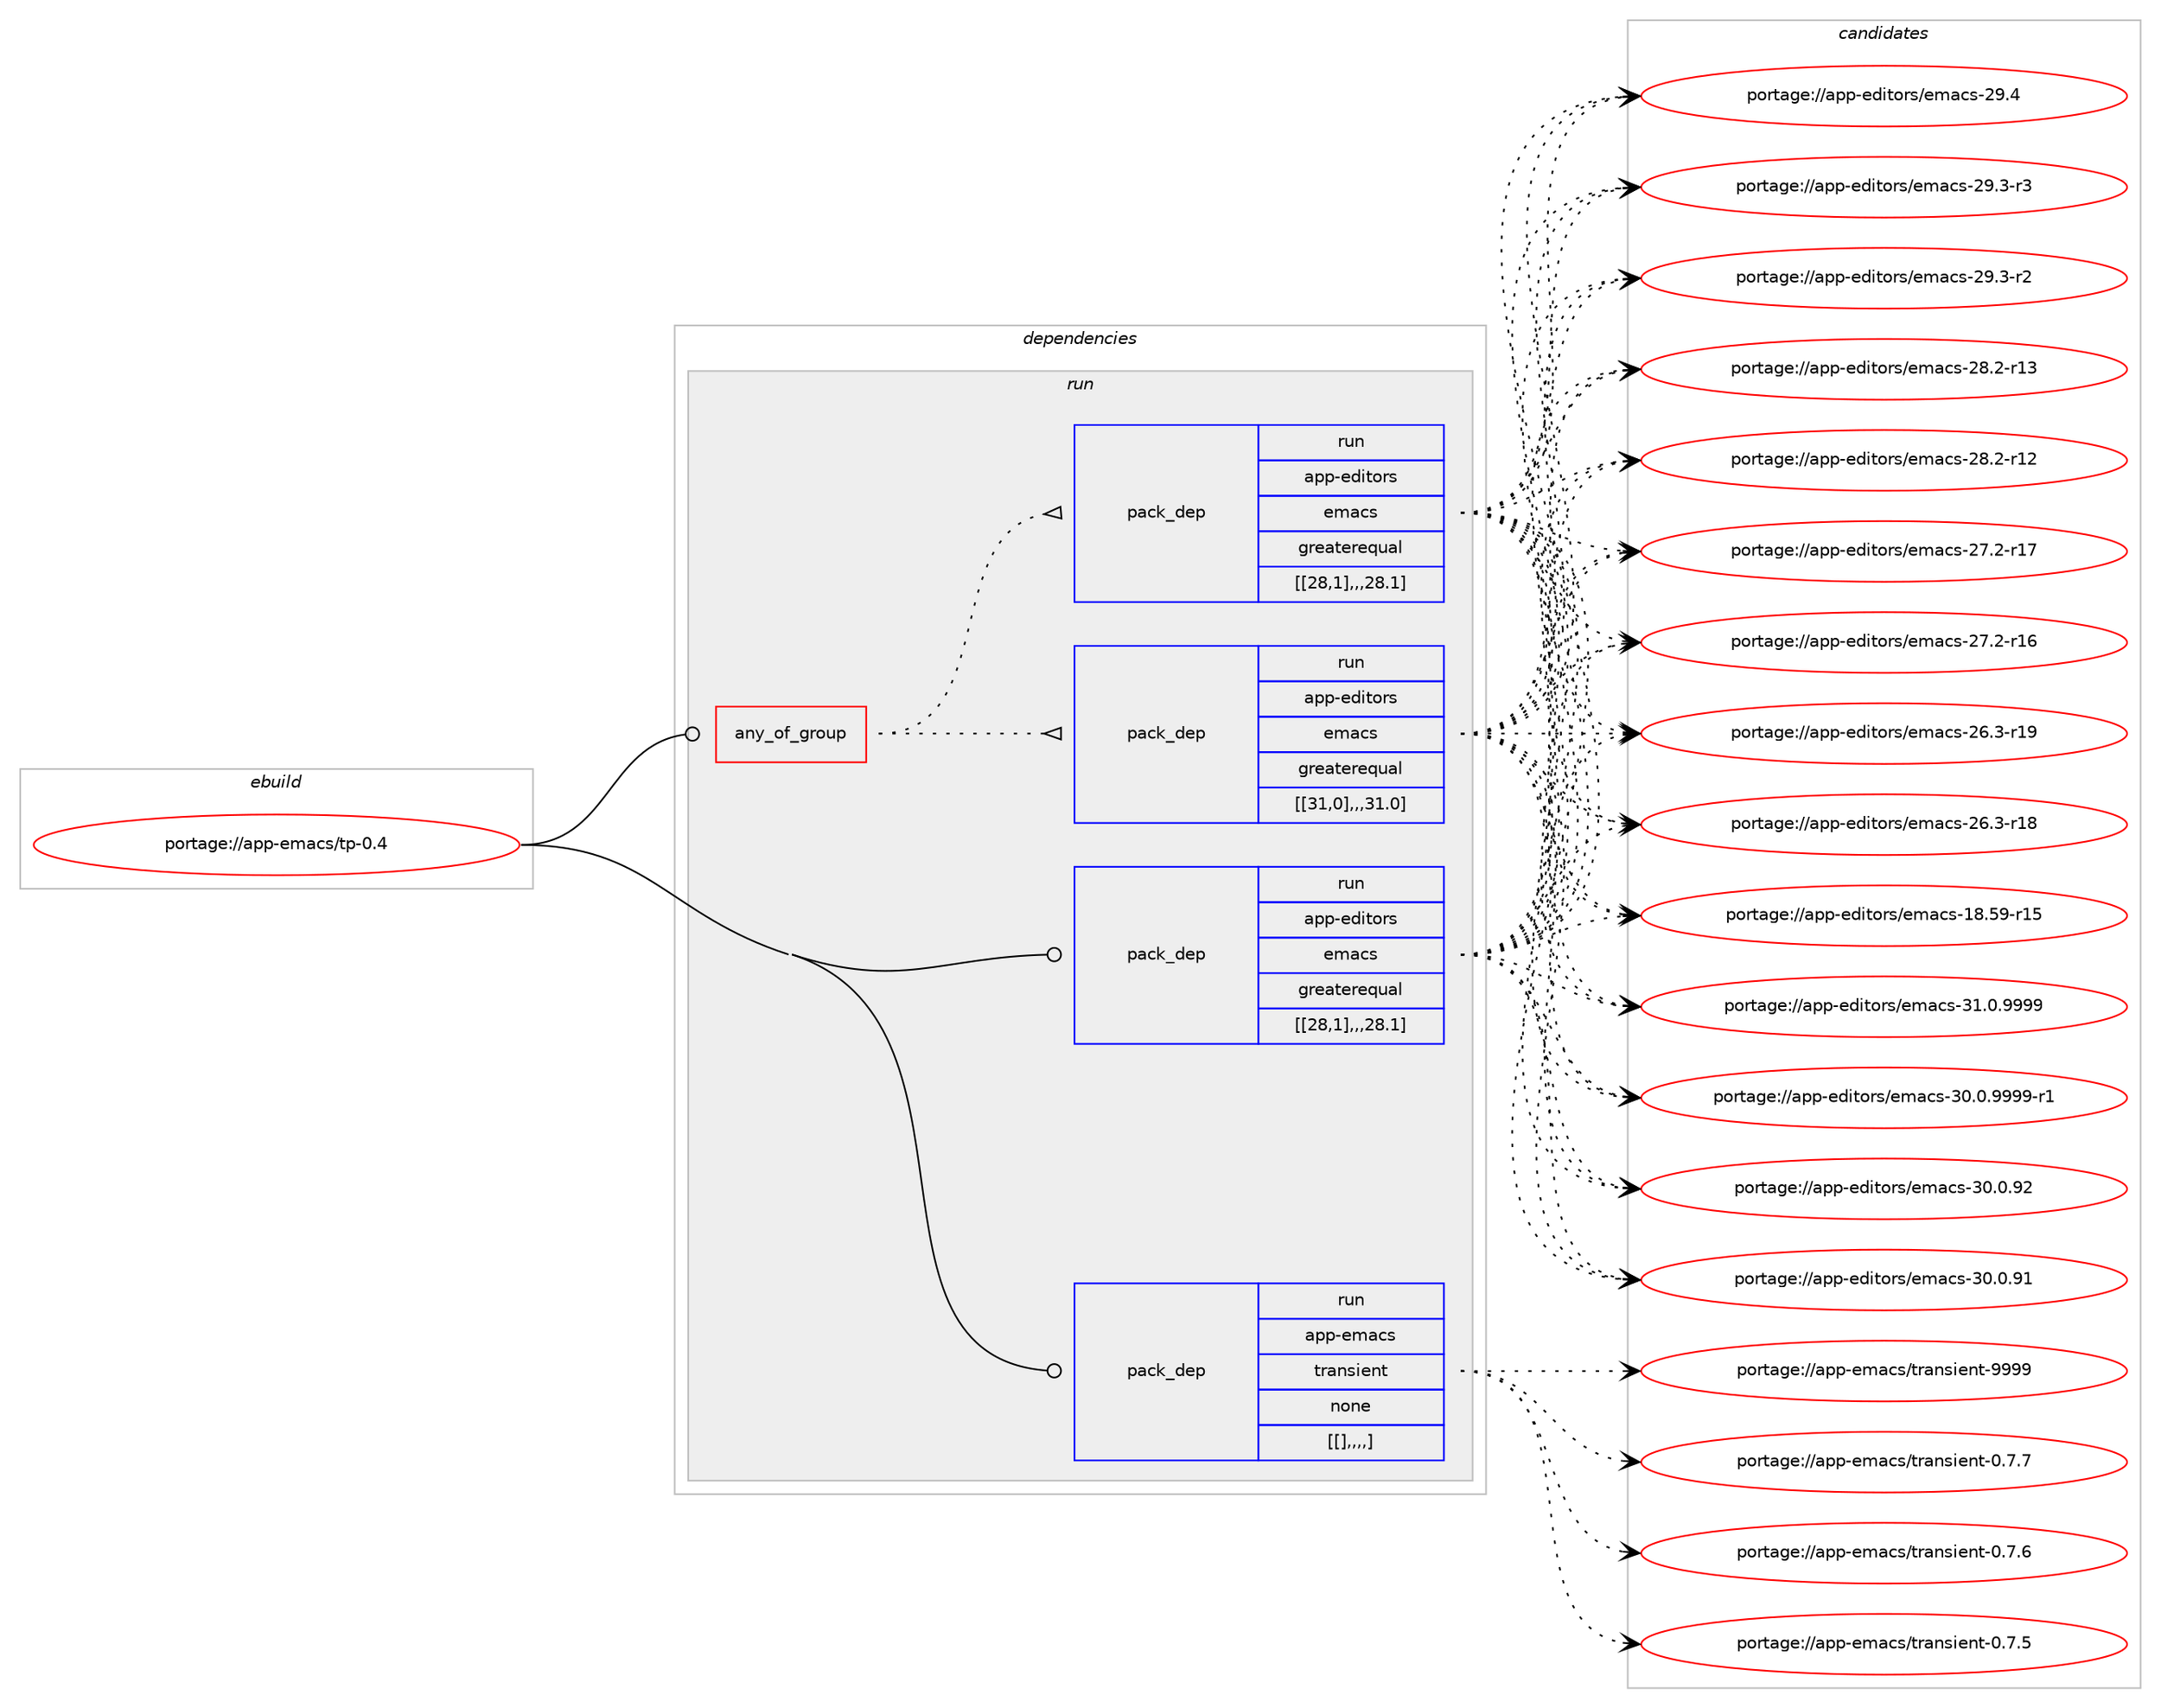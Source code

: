 digraph prolog {

# *************
# Graph options
# *************

newrank=true;
concentrate=true;
compound=true;
graph [rankdir=LR,fontname=Helvetica,fontsize=10,ranksep=1.5];#, ranksep=2.5, nodesep=0.2];
edge  [arrowhead=vee];
node  [fontname=Helvetica,fontsize=10];

# **********
# The ebuild
# **********

subgraph cluster_leftcol {
color=gray;
label=<<i>ebuild</i>>;
id [label="portage://app-emacs/tp-0.4", color=red, width=4, href="../app-emacs/tp-0.4.svg"];
}

# ****************
# The dependencies
# ****************

subgraph cluster_midcol {
color=gray;
label=<<i>dependencies</i>>;
subgraph cluster_compile {
fillcolor="#eeeeee";
style=filled;
label=<<i>compile</i>>;
}
subgraph cluster_compileandrun {
fillcolor="#eeeeee";
style=filled;
label=<<i>compile and run</i>>;
}
subgraph cluster_run {
fillcolor="#eeeeee";
style=filled;
label=<<i>run</i>>;
subgraph any121 {
dependency24188 [label=<<TABLE BORDER="0" CELLBORDER="1" CELLSPACING="0" CELLPADDING="4"><TR><TD CELLPADDING="10">any_of_group</TD></TR></TABLE>>, shape=none, color=red];subgraph pack17437 {
dependency24190 [label=<<TABLE BORDER="0" CELLBORDER="1" CELLSPACING="0" CELLPADDING="4" WIDTH="220"><TR><TD ROWSPAN="6" CELLPADDING="30">pack_dep</TD></TR><TR><TD WIDTH="110">run</TD></TR><TR><TD>app-editors</TD></TR><TR><TD>emacs</TD></TR><TR><TD>greaterequal</TD></TR><TR><TD>[[31,0],,,31.0]</TD></TR></TABLE>>, shape=none, color=blue];
}
dependency24188:e -> dependency24190:w [weight=20,style="dotted",arrowhead="oinv"];
subgraph pack17439 {
dependency24191 [label=<<TABLE BORDER="0" CELLBORDER="1" CELLSPACING="0" CELLPADDING="4" WIDTH="220"><TR><TD ROWSPAN="6" CELLPADDING="30">pack_dep</TD></TR><TR><TD WIDTH="110">run</TD></TR><TR><TD>app-editors</TD></TR><TR><TD>emacs</TD></TR><TR><TD>greaterequal</TD></TR><TR><TD>[[28,1],,,28.1]</TD></TR></TABLE>>, shape=none, color=blue];
}
dependency24188:e -> dependency24191:w [weight=20,style="dotted",arrowhead="oinv"];
}
id:e -> dependency24188:w [weight=20,style="solid",arrowhead="odot"];
subgraph pack17442 {
dependency24195 [label=<<TABLE BORDER="0" CELLBORDER="1" CELLSPACING="0" CELLPADDING="4" WIDTH="220"><TR><TD ROWSPAN="6" CELLPADDING="30">pack_dep</TD></TR><TR><TD WIDTH="110">run</TD></TR><TR><TD>app-editors</TD></TR><TR><TD>emacs</TD></TR><TR><TD>greaterequal</TD></TR><TR><TD>[[28,1],,,28.1]</TD></TR></TABLE>>, shape=none, color=blue];
}
id:e -> dependency24195:w [weight=20,style="solid",arrowhead="odot"];
subgraph pack17444 {
dependency24197 [label=<<TABLE BORDER="0" CELLBORDER="1" CELLSPACING="0" CELLPADDING="4" WIDTH="220"><TR><TD ROWSPAN="6" CELLPADDING="30">pack_dep</TD></TR><TR><TD WIDTH="110">run</TD></TR><TR><TD>app-emacs</TD></TR><TR><TD>transient</TD></TR><TR><TD>none</TD></TR><TR><TD>[[],,,,]</TD></TR></TABLE>>, shape=none, color=blue];
}
id:e -> dependency24197:w [weight=20,style="solid",arrowhead="odot"];
}
}

# **************
# The candidates
# **************

subgraph cluster_choices {
rank=same;
color=gray;
label=<<i>candidates</i>>;

subgraph choice17098 {
color=black;
nodesep=1;
choice971121124510110010511611111411547101109979911545514946484657575757 [label="portage://app-editors/emacs-31.0.9999", color=red, width=4,href="../app-editors/emacs-31.0.9999.svg"];
choice9711211245101100105116111114115471011099799115455148464846575757574511449 [label="portage://app-editors/emacs-30.0.9999-r1", color=red, width=4,href="../app-editors/emacs-30.0.9999-r1.svg"];
choice97112112451011001051161111141154710110997991154551484648465750 [label="portage://app-editors/emacs-30.0.92", color=red, width=4,href="../app-editors/emacs-30.0.92.svg"];
choice97112112451011001051161111141154710110997991154551484648465749 [label="portage://app-editors/emacs-30.0.91", color=red, width=4,href="../app-editors/emacs-30.0.91.svg"];
choice97112112451011001051161111141154710110997991154550574652 [label="portage://app-editors/emacs-29.4", color=red, width=4,href="../app-editors/emacs-29.4.svg"];
choice971121124510110010511611111411547101109979911545505746514511451 [label="portage://app-editors/emacs-29.3-r3", color=red, width=4,href="../app-editors/emacs-29.3-r3.svg"];
choice971121124510110010511611111411547101109979911545505746514511450 [label="portage://app-editors/emacs-29.3-r2", color=red, width=4,href="../app-editors/emacs-29.3-r2.svg"];
choice97112112451011001051161111141154710110997991154550564650451144951 [label="portage://app-editors/emacs-28.2-r13", color=red, width=4,href="../app-editors/emacs-28.2-r13.svg"];
choice97112112451011001051161111141154710110997991154550564650451144950 [label="portage://app-editors/emacs-28.2-r12", color=red, width=4,href="../app-editors/emacs-28.2-r12.svg"];
choice97112112451011001051161111141154710110997991154550554650451144955 [label="portage://app-editors/emacs-27.2-r17", color=red, width=4,href="../app-editors/emacs-27.2-r17.svg"];
choice97112112451011001051161111141154710110997991154550554650451144954 [label="portage://app-editors/emacs-27.2-r16", color=red, width=4,href="../app-editors/emacs-27.2-r16.svg"];
choice97112112451011001051161111141154710110997991154550544651451144957 [label="portage://app-editors/emacs-26.3-r19", color=red, width=4,href="../app-editors/emacs-26.3-r19.svg"];
choice97112112451011001051161111141154710110997991154550544651451144956 [label="portage://app-editors/emacs-26.3-r18", color=red, width=4,href="../app-editors/emacs-26.3-r18.svg"];
choice9711211245101100105116111114115471011099799115454956465357451144953 [label="portage://app-editors/emacs-18.59-r15", color=red, width=4,href="../app-editors/emacs-18.59-r15.svg"];
dependency24190:e -> choice971121124510110010511611111411547101109979911545514946484657575757:w [style=dotted,weight="100"];
dependency24190:e -> choice9711211245101100105116111114115471011099799115455148464846575757574511449:w [style=dotted,weight="100"];
dependency24190:e -> choice97112112451011001051161111141154710110997991154551484648465750:w [style=dotted,weight="100"];
dependency24190:e -> choice97112112451011001051161111141154710110997991154551484648465749:w [style=dotted,weight="100"];
dependency24190:e -> choice97112112451011001051161111141154710110997991154550574652:w [style=dotted,weight="100"];
dependency24190:e -> choice971121124510110010511611111411547101109979911545505746514511451:w [style=dotted,weight="100"];
dependency24190:e -> choice971121124510110010511611111411547101109979911545505746514511450:w [style=dotted,weight="100"];
dependency24190:e -> choice97112112451011001051161111141154710110997991154550564650451144951:w [style=dotted,weight="100"];
dependency24190:e -> choice97112112451011001051161111141154710110997991154550564650451144950:w [style=dotted,weight="100"];
dependency24190:e -> choice97112112451011001051161111141154710110997991154550554650451144955:w [style=dotted,weight="100"];
dependency24190:e -> choice97112112451011001051161111141154710110997991154550554650451144954:w [style=dotted,weight="100"];
dependency24190:e -> choice97112112451011001051161111141154710110997991154550544651451144957:w [style=dotted,weight="100"];
dependency24190:e -> choice97112112451011001051161111141154710110997991154550544651451144956:w [style=dotted,weight="100"];
dependency24190:e -> choice9711211245101100105116111114115471011099799115454956465357451144953:w [style=dotted,weight="100"];
}
subgraph choice17141 {
color=black;
nodesep=1;
choice971121124510110010511611111411547101109979911545514946484657575757 [label="portage://app-editors/emacs-31.0.9999", color=red, width=4,href="../app-editors/emacs-31.0.9999.svg"];
choice9711211245101100105116111114115471011099799115455148464846575757574511449 [label="portage://app-editors/emacs-30.0.9999-r1", color=red, width=4,href="../app-editors/emacs-30.0.9999-r1.svg"];
choice97112112451011001051161111141154710110997991154551484648465750 [label="portage://app-editors/emacs-30.0.92", color=red, width=4,href="../app-editors/emacs-30.0.92.svg"];
choice97112112451011001051161111141154710110997991154551484648465749 [label="portage://app-editors/emacs-30.0.91", color=red, width=4,href="../app-editors/emacs-30.0.91.svg"];
choice97112112451011001051161111141154710110997991154550574652 [label="portage://app-editors/emacs-29.4", color=red, width=4,href="../app-editors/emacs-29.4.svg"];
choice971121124510110010511611111411547101109979911545505746514511451 [label="portage://app-editors/emacs-29.3-r3", color=red, width=4,href="../app-editors/emacs-29.3-r3.svg"];
choice971121124510110010511611111411547101109979911545505746514511450 [label="portage://app-editors/emacs-29.3-r2", color=red, width=4,href="../app-editors/emacs-29.3-r2.svg"];
choice97112112451011001051161111141154710110997991154550564650451144951 [label="portage://app-editors/emacs-28.2-r13", color=red, width=4,href="../app-editors/emacs-28.2-r13.svg"];
choice97112112451011001051161111141154710110997991154550564650451144950 [label="portage://app-editors/emacs-28.2-r12", color=red, width=4,href="../app-editors/emacs-28.2-r12.svg"];
choice97112112451011001051161111141154710110997991154550554650451144955 [label="portage://app-editors/emacs-27.2-r17", color=red, width=4,href="../app-editors/emacs-27.2-r17.svg"];
choice97112112451011001051161111141154710110997991154550554650451144954 [label="portage://app-editors/emacs-27.2-r16", color=red, width=4,href="../app-editors/emacs-27.2-r16.svg"];
choice97112112451011001051161111141154710110997991154550544651451144957 [label="portage://app-editors/emacs-26.3-r19", color=red, width=4,href="../app-editors/emacs-26.3-r19.svg"];
choice97112112451011001051161111141154710110997991154550544651451144956 [label="portage://app-editors/emacs-26.3-r18", color=red, width=4,href="../app-editors/emacs-26.3-r18.svg"];
choice9711211245101100105116111114115471011099799115454956465357451144953 [label="portage://app-editors/emacs-18.59-r15", color=red, width=4,href="../app-editors/emacs-18.59-r15.svg"];
dependency24191:e -> choice971121124510110010511611111411547101109979911545514946484657575757:w [style=dotted,weight="100"];
dependency24191:e -> choice9711211245101100105116111114115471011099799115455148464846575757574511449:w [style=dotted,weight="100"];
dependency24191:e -> choice97112112451011001051161111141154710110997991154551484648465750:w [style=dotted,weight="100"];
dependency24191:e -> choice97112112451011001051161111141154710110997991154551484648465749:w [style=dotted,weight="100"];
dependency24191:e -> choice97112112451011001051161111141154710110997991154550574652:w [style=dotted,weight="100"];
dependency24191:e -> choice971121124510110010511611111411547101109979911545505746514511451:w [style=dotted,weight="100"];
dependency24191:e -> choice971121124510110010511611111411547101109979911545505746514511450:w [style=dotted,weight="100"];
dependency24191:e -> choice97112112451011001051161111141154710110997991154550564650451144951:w [style=dotted,weight="100"];
dependency24191:e -> choice97112112451011001051161111141154710110997991154550564650451144950:w [style=dotted,weight="100"];
dependency24191:e -> choice97112112451011001051161111141154710110997991154550554650451144955:w [style=dotted,weight="100"];
dependency24191:e -> choice97112112451011001051161111141154710110997991154550554650451144954:w [style=dotted,weight="100"];
dependency24191:e -> choice97112112451011001051161111141154710110997991154550544651451144957:w [style=dotted,weight="100"];
dependency24191:e -> choice97112112451011001051161111141154710110997991154550544651451144956:w [style=dotted,weight="100"];
dependency24191:e -> choice9711211245101100105116111114115471011099799115454956465357451144953:w [style=dotted,weight="100"];
}
subgraph choice17172 {
color=black;
nodesep=1;
choice971121124510110010511611111411547101109979911545514946484657575757 [label="portage://app-editors/emacs-31.0.9999", color=red, width=4,href="../app-editors/emacs-31.0.9999.svg"];
choice9711211245101100105116111114115471011099799115455148464846575757574511449 [label="portage://app-editors/emacs-30.0.9999-r1", color=red, width=4,href="../app-editors/emacs-30.0.9999-r1.svg"];
choice97112112451011001051161111141154710110997991154551484648465750 [label="portage://app-editors/emacs-30.0.92", color=red, width=4,href="../app-editors/emacs-30.0.92.svg"];
choice97112112451011001051161111141154710110997991154551484648465749 [label="portage://app-editors/emacs-30.0.91", color=red, width=4,href="../app-editors/emacs-30.0.91.svg"];
choice97112112451011001051161111141154710110997991154550574652 [label="portage://app-editors/emacs-29.4", color=red, width=4,href="../app-editors/emacs-29.4.svg"];
choice971121124510110010511611111411547101109979911545505746514511451 [label="portage://app-editors/emacs-29.3-r3", color=red, width=4,href="../app-editors/emacs-29.3-r3.svg"];
choice971121124510110010511611111411547101109979911545505746514511450 [label="portage://app-editors/emacs-29.3-r2", color=red, width=4,href="../app-editors/emacs-29.3-r2.svg"];
choice97112112451011001051161111141154710110997991154550564650451144951 [label="portage://app-editors/emacs-28.2-r13", color=red, width=4,href="../app-editors/emacs-28.2-r13.svg"];
choice97112112451011001051161111141154710110997991154550564650451144950 [label="portage://app-editors/emacs-28.2-r12", color=red, width=4,href="../app-editors/emacs-28.2-r12.svg"];
choice97112112451011001051161111141154710110997991154550554650451144955 [label="portage://app-editors/emacs-27.2-r17", color=red, width=4,href="../app-editors/emacs-27.2-r17.svg"];
choice97112112451011001051161111141154710110997991154550554650451144954 [label="portage://app-editors/emacs-27.2-r16", color=red, width=4,href="../app-editors/emacs-27.2-r16.svg"];
choice97112112451011001051161111141154710110997991154550544651451144957 [label="portage://app-editors/emacs-26.3-r19", color=red, width=4,href="../app-editors/emacs-26.3-r19.svg"];
choice97112112451011001051161111141154710110997991154550544651451144956 [label="portage://app-editors/emacs-26.3-r18", color=red, width=4,href="../app-editors/emacs-26.3-r18.svg"];
choice9711211245101100105116111114115471011099799115454956465357451144953 [label="portage://app-editors/emacs-18.59-r15", color=red, width=4,href="../app-editors/emacs-18.59-r15.svg"];
dependency24195:e -> choice971121124510110010511611111411547101109979911545514946484657575757:w [style=dotted,weight="100"];
dependency24195:e -> choice9711211245101100105116111114115471011099799115455148464846575757574511449:w [style=dotted,weight="100"];
dependency24195:e -> choice97112112451011001051161111141154710110997991154551484648465750:w [style=dotted,weight="100"];
dependency24195:e -> choice97112112451011001051161111141154710110997991154551484648465749:w [style=dotted,weight="100"];
dependency24195:e -> choice97112112451011001051161111141154710110997991154550574652:w [style=dotted,weight="100"];
dependency24195:e -> choice971121124510110010511611111411547101109979911545505746514511451:w [style=dotted,weight="100"];
dependency24195:e -> choice971121124510110010511611111411547101109979911545505746514511450:w [style=dotted,weight="100"];
dependency24195:e -> choice97112112451011001051161111141154710110997991154550564650451144951:w [style=dotted,weight="100"];
dependency24195:e -> choice97112112451011001051161111141154710110997991154550564650451144950:w [style=dotted,weight="100"];
dependency24195:e -> choice97112112451011001051161111141154710110997991154550554650451144955:w [style=dotted,weight="100"];
dependency24195:e -> choice97112112451011001051161111141154710110997991154550554650451144954:w [style=dotted,weight="100"];
dependency24195:e -> choice97112112451011001051161111141154710110997991154550544651451144957:w [style=dotted,weight="100"];
dependency24195:e -> choice97112112451011001051161111141154710110997991154550544651451144956:w [style=dotted,weight="100"];
dependency24195:e -> choice9711211245101100105116111114115471011099799115454956465357451144953:w [style=dotted,weight="100"];
}
subgraph choice17193 {
color=black;
nodesep=1;
choice9711211245101109979911547116114971101151051011101164557575757 [label="portage://app-emacs/transient-9999", color=red, width=4,href="../app-emacs/transient-9999.svg"];
choice971121124510110997991154711611497110115105101110116454846554655 [label="portage://app-emacs/transient-0.7.7", color=red, width=4,href="../app-emacs/transient-0.7.7.svg"];
choice971121124510110997991154711611497110115105101110116454846554654 [label="portage://app-emacs/transient-0.7.6", color=red, width=4,href="../app-emacs/transient-0.7.6.svg"];
choice971121124510110997991154711611497110115105101110116454846554653 [label="portage://app-emacs/transient-0.7.5", color=red, width=4,href="../app-emacs/transient-0.7.5.svg"];
dependency24197:e -> choice9711211245101109979911547116114971101151051011101164557575757:w [style=dotted,weight="100"];
dependency24197:e -> choice971121124510110997991154711611497110115105101110116454846554655:w [style=dotted,weight="100"];
dependency24197:e -> choice971121124510110997991154711611497110115105101110116454846554654:w [style=dotted,weight="100"];
dependency24197:e -> choice971121124510110997991154711611497110115105101110116454846554653:w [style=dotted,weight="100"];
}
}

}
